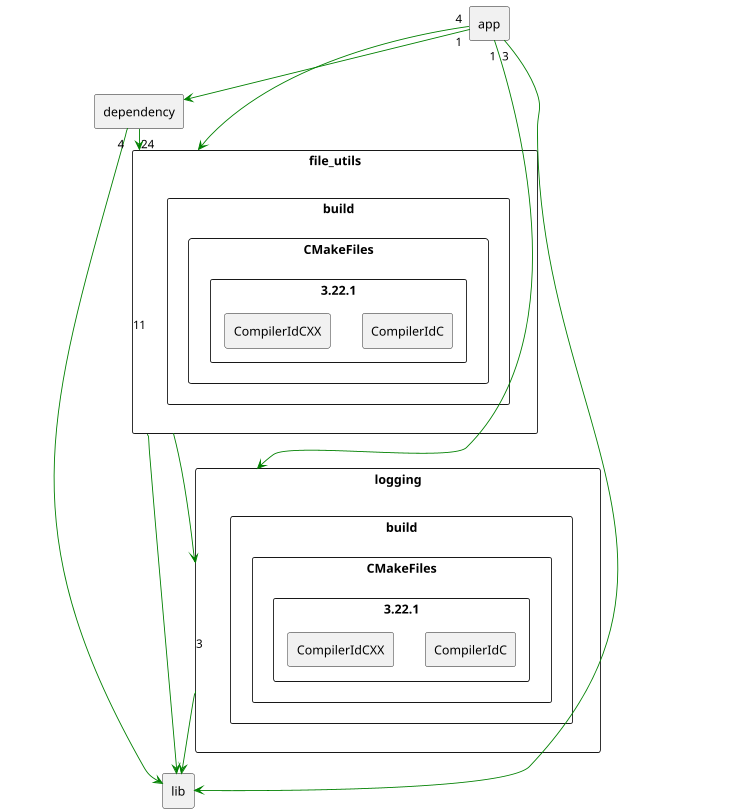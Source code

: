 @startuml
scale max 730 width
rectangle "app" as app
rectangle "dependency" as dependency
rectangle "file_utils" as file_utils {
    rectangle "build" as file_utils___build {
        rectangle "CMakeFiles" as file_utils___build___CMakeFiles {
            rectangle "3.22.1" as file_utils___build___CMakeFiles___3.22.1 {
                rectangle "CompilerIdC" as file_utils___build___CMakeFiles___3.22.1___CompilerIdC
                rectangle "CompilerIdCXX" as file_utils___build___CMakeFiles___3.22.1___CompilerIdCXX
            }
        }
    }
}
rectangle "lib" as lib
rectangle "logging" as logging {
    rectangle "build" as logging___build {
        rectangle "CMakeFiles" as logging___build___CMakeFiles {
            rectangle "3.22.1" as logging___build___CMakeFiles___3.22.1 {
                rectangle "CompilerIdC" as logging___build___CMakeFiles___3.22.1___CompilerIdC
                rectangle "CompilerIdCXX" as logging___build___CMakeFiles___3.22.1___CompilerIdCXX
            }
        }
    }
}

app "1" -[#green]-> dependency
app "4" -[#green]-> file_utils
app "3" -[#green]-> lib
app "1" -[#green]-> logging
dependency "24" -[#green]-> file_utils
dependency "4" -[#green]-> lib
file_utils "1" -[#green]-> lib
file_utils "1" -[#green]-> logging
logging "3" -[#green]-> lib

@enduml
